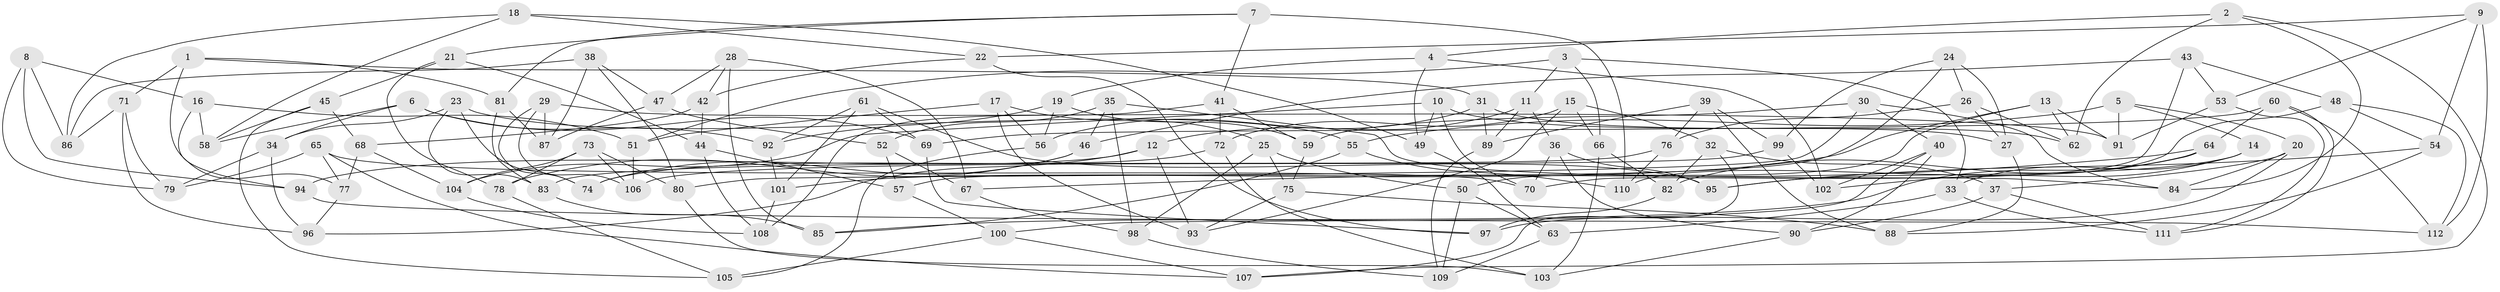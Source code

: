 // Generated by graph-tools (version 1.1) at 2025/38/03/09/25 02:38:04]
// undirected, 112 vertices, 224 edges
graph export_dot {
graph [start="1"]
  node [color=gray90,style=filled];
  1;
  2;
  3;
  4;
  5;
  6;
  7;
  8;
  9;
  10;
  11;
  12;
  13;
  14;
  15;
  16;
  17;
  18;
  19;
  20;
  21;
  22;
  23;
  24;
  25;
  26;
  27;
  28;
  29;
  30;
  31;
  32;
  33;
  34;
  35;
  36;
  37;
  38;
  39;
  40;
  41;
  42;
  43;
  44;
  45;
  46;
  47;
  48;
  49;
  50;
  51;
  52;
  53;
  54;
  55;
  56;
  57;
  58;
  59;
  60;
  61;
  62;
  63;
  64;
  65;
  66;
  67;
  68;
  69;
  70;
  71;
  72;
  73;
  74;
  75;
  76;
  77;
  78;
  79;
  80;
  81;
  82;
  83;
  84;
  85;
  86;
  87;
  88;
  89;
  90;
  91;
  92;
  93;
  94;
  95;
  96;
  97;
  98;
  99;
  100;
  101;
  102;
  103;
  104;
  105;
  106;
  107;
  108;
  109;
  110;
  111;
  112;
  1 -- 31;
  1 -- 71;
  1 -- 77;
  1 -- 81;
  2 -- 84;
  2 -- 4;
  2 -- 62;
  2 -- 107;
  3 -- 66;
  3 -- 51;
  3 -- 11;
  3 -- 33;
  4 -- 19;
  4 -- 49;
  4 -- 102;
  5 -- 91;
  5 -- 55;
  5 -- 14;
  5 -- 20;
  6 -- 92;
  6 -- 69;
  6 -- 58;
  6 -- 34;
  7 -- 110;
  7 -- 21;
  7 -- 81;
  7 -- 41;
  8 -- 79;
  8 -- 94;
  8 -- 86;
  8 -- 16;
  9 -- 54;
  9 -- 22;
  9 -- 112;
  9 -- 53;
  10 -- 49;
  10 -- 104;
  10 -- 27;
  10 -- 70;
  11 -- 36;
  11 -- 12;
  11 -- 89;
  12 -- 94;
  12 -- 96;
  12 -- 93;
  13 -- 101;
  13 -- 50;
  13 -- 62;
  13 -- 91;
  14 -- 33;
  14 -- 95;
  14 -- 102;
  15 -- 93;
  15 -- 32;
  15 -- 66;
  15 -- 72;
  16 -- 58;
  16 -- 51;
  16 -- 94;
  17 -- 56;
  17 -- 93;
  17 -- 51;
  17 -- 25;
  18 -- 49;
  18 -- 86;
  18 -- 58;
  18 -- 22;
  19 -- 92;
  19 -- 56;
  19 -- 59;
  20 -- 97;
  20 -- 37;
  20 -- 84;
  21 -- 78;
  21 -- 45;
  21 -- 44;
  22 -- 97;
  22 -- 42;
  23 -- 34;
  23 -- 74;
  23 -- 55;
  23 -- 83;
  24 -- 26;
  24 -- 99;
  24 -- 27;
  24 -- 57;
  25 -- 98;
  25 -- 75;
  25 -- 50;
  26 -- 76;
  26 -- 62;
  26 -- 27;
  27 -- 88;
  28 -- 85;
  28 -- 42;
  28 -- 47;
  28 -- 67;
  29 -- 106;
  29 -- 87;
  29 -- 91;
  29 -- 74;
  30 -- 40;
  30 -- 80;
  30 -- 59;
  30 -- 84;
  31 -- 56;
  31 -- 89;
  31 -- 62;
  32 -- 37;
  32 -- 107;
  32 -- 82;
  33 -- 63;
  33 -- 111;
  34 -- 79;
  34 -- 96;
  35 -- 84;
  35 -- 52;
  35 -- 98;
  35 -- 46;
  36 -- 95;
  36 -- 70;
  36 -- 90;
  37 -- 111;
  37 -- 90;
  38 -- 80;
  38 -- 86;
  38 -- 87;
  38 -- 47;
  39 -- 76;
  39 -- 99;
  39 -- 89;
  39 -- 88;
  40 -- 102;
  40 -- 100;
  40 -- 90;
  41 -- 59;
  41 -- 108;
  41 -- 72;
  42 -- 44;
  42 -- 68;
  43 -- 53;
  43 -- 70;
  43 -- 48;
  43 -- 46;
  44 -- 108;
  44 -- 57;
  45 -- 105;
  45 -- 58;
  45 -- 68;
  46 -- 78;
  46 -- 74;
  47 -- 87;
  47 -- 52;
  48 -- 54;
  48 -- 110;
  48 -- 112;
  49 -- 63;
  50 -- 109;
  50 -- 63;
  51 -- 106;
  52 -- 57;
  52 -- 67;
  53 -- 91;
  53 -- 111;
  54 -- 95;
  54 -- 88;
  55 -- 110;
  55 -- 85;
  56 -- 105;
  57 -- 100;
  59 -- 75;
  60 -- 112;
  60 -- 64;
  60 -- 69;
  60 -- 111;
  61 -- 95;
  61 -- 101;
  61 -- 69;
  61 -- 92;
  63 -- 109;
  64 -- 82;
  64 -- 67;
  64 -- 85;
  65 -- 79;
  65 -- 107;
  65 -- 70;
  65 -- 77;
  66 -- 103;
  66 -- 82;
  67 -- 98;
  68 -- 77;
  68 -- 104;
  69 -- 97;
  71 -- 86;
  71 -- 96;
  71 -- 79;
  72 -- 103;
  72 -- 74;
  73 -- 104;
  73 -- 106;
  73 -- 78;
  73 -- 80;
  75 -- 88;
  75 -- 93;
  76 -- 83;
  76 -- 110;
  77 -- 96;
  78 -- 105;
  80 -- 103;
  81 -- 83;
  81 -- 87;
  82 -- 97;
  83 -- 85;
  89 -- 109;
  90 -- 103;
  92 -- 101;
  94 -- 112;
  98 -- 109;
  99 -- 102;
  99 -- 106;
  100 -- 105;
  100 -- 107;
  101 -- 108;
  104 -- 108;
}
